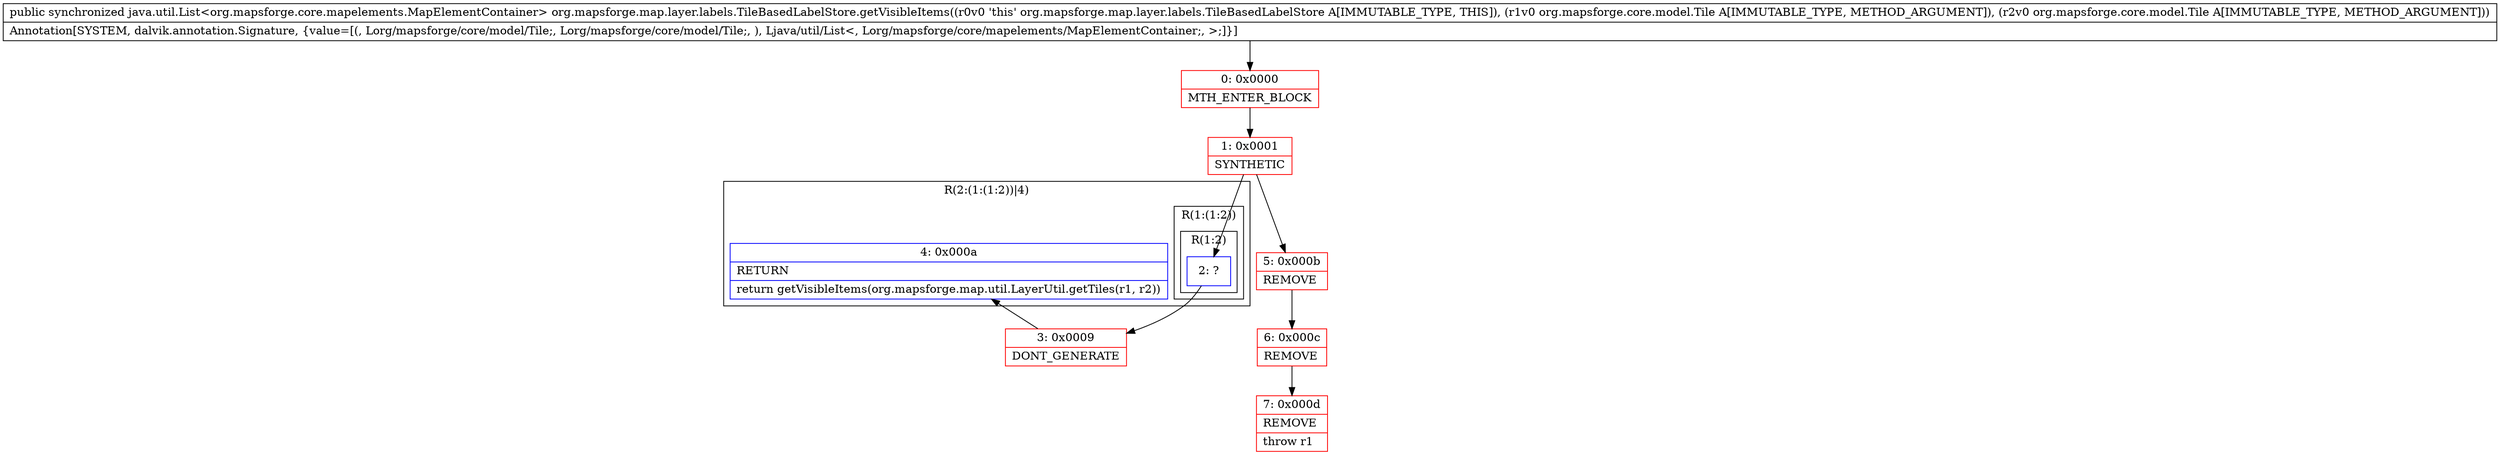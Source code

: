 digraph "CFG fororg.mapsforge.map.layer.labels.TileBasedLabelStore.getVisibleItems(Lorg\/mapsforge\/core\/model\/Tile;Lorg\/mapsforge\/core\/model\/Tile;)Ljava\/util\/List;" {
subgraph cluster_Region_1475368845 {
label = "R(2:(1:(1:2))|4)";
node [shape=record,color=blue];
subgraph cluster_Region_1262722668 {
label = "R(1:(1:2))";
node [shape=record,color=blue];
subgraph cluster_Region_2111855163 {
label = "R(1:2)";
node [shape=record,color=blue];
Node_2 [shape=record,label="{2\:\ ?}"];
}
}
Node_4 [shape=record,label="{4\:\ 0x000a|RETURN\l|return getVisibleItems(org.mapsforge.map.util.LayerUtil.getTiles(r1, r2))\l}"];
}
Node_0 [shape=record,color=red,label="{0\:\ 0x0000|MTH_ENTER_BLOCK\l}"];
Node_1 [shape=record,color=red,label="{1\:\ 0x0001|SYNTHETIC\l}"];
Node_3 [shape=record,color=red,label="{3\:\ 0x0009|DONT_GENERATE\l}"];
Node_5 [shape=record,color=red,label="{5\:\ 0x000b|REMOVE\l}"];
Node_6 [shape=record,color=red,label="{6\:\ 0x000c|REMOVE\l}"];
Node_7 [shape=record,color=red,label="{7\:\ 0x000d|REMOVE\l|throw r1\l}"];
MethodNode[shape=record,label="{public synchronized java.util.List\<org.mapsforge.core.mapelements.MapElementContainer\> org.mapsforge.map.layer.labels.TileBasedLabelStore.getVisibleItems((r0v0 'this' org.mapsforge.map.layer.labels.TileBasedLabelStore A[IMMUTABLE_TYPE, THIS]), (r1v0 org.mapsforge.core.model.Tile A[IMMUTABLE_TYPE, METHOD_ARGUMENT]), (r2v0 org.mapsforge.core.model.Tile A[IMMUTABLE_TYPE, METHOD_ARGUMENT]))  | Annotation[SYSTEM, dalvik.annotation.Signature, \{value=[(, Lorg\/mapsforge\/core\/model\/Tile;, Lorg\/mapsforge\/core\/model\/Tile;, ), Ljava\/util\/List\<, Lorg\/mapsforge\/core\/mapelements\/MapElementContainer;, \>;]\}]\l}"];
MethodNode -> Node_0;
Node_2 -> Node_3;
Node_0 -> Node_1;
Node_1 -> Node_2;
Node_1 -> Node_5;
Node_3 -> Node_4;
Node_5 -> Node_6;
Node_6 -> Node_7;
}

